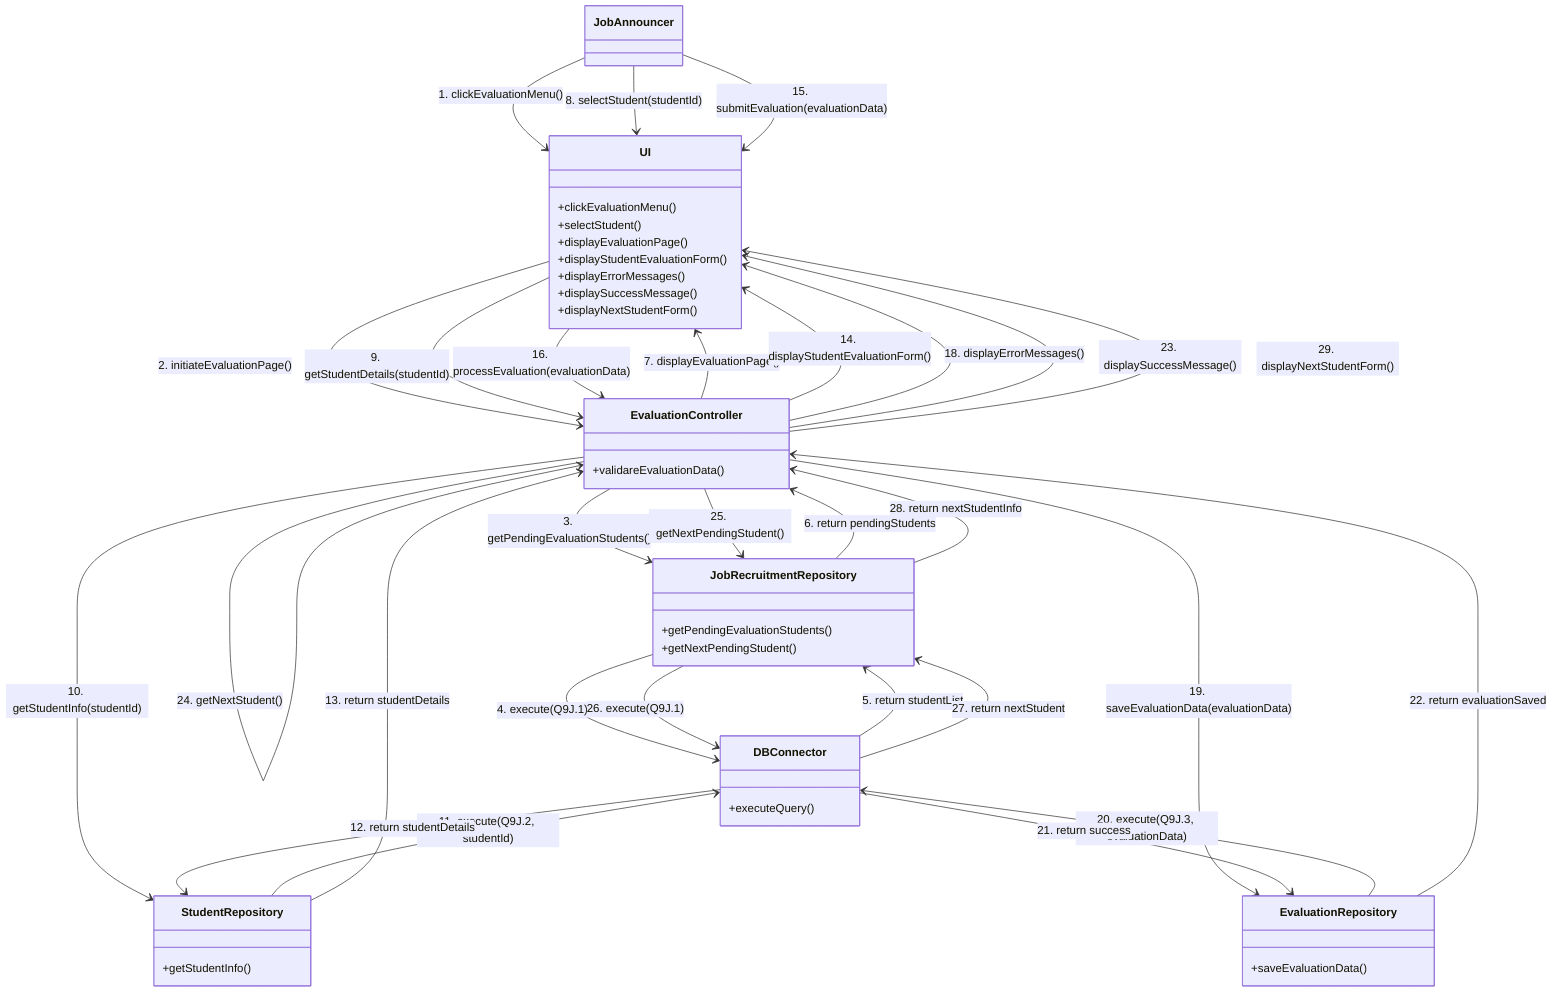 classDiagram
    JobAnnouncer --> UI: 1. clickEvaluationMenu()
    UI --> EvaluationController: 2. initiateEvaluationPage()
    EvaluationController --> JobRecruitmentRepository: 3. getPendingEvaluationStudents()
    JobRecruitmentRepository --> DBConnector: 4. execute(Q9J.1)
    DBConnector --> JobRecruitmentRepository: 5. return studentList
    JobRecruitmentRepository --> EvaluationController: 6. return pendingStudents
    EvaluationController --> UI: 7. displayEvaluationPage()

    JobAnnouncer --> UI: 8. selectStudent(studentId)
    UI --> EvaluationController: 9. getStudentDetails(studentId)
    EvaluationController --> StudentRepository: 10. getStudentInfo(studentId)
    StudentRepository --> DBConnector: 11. execute(Q9J.2, studentId)
    DBConnector --> StudentRepository: 12. return studentDetails
    StudentRepository --> EvaluationController: 13. return studentDetails
    EvaluationController --> UI: 14. displayStudentEvaluationForm()

    JobAnnouncer --> UI: 15. submitEvaluation(evaluationData)
    UI --> EvaluationController: 16. processEvaluation(evaluationData)
    EvaluationController --> EvaluationController: 17. validareEvaluationData()
    EvaluationController --> UI: 18. displayErrorMessages()
    EvaluationController --> EvaluationRepository: 19. saveEvaluationData(evaluationData)
    EvaluationRepository --> DBConnector: 20. execute(Q9J.3, evaluationData)
    DBConnector --> EvaluationRepository: 21. return success
    EvaluationRepository --> EvaluationController: 22. return evaluationSaved
    EvaluationController --> UI: 23. displaySuccessMessage()
    EvaluationController --> EvaluationController: 24. getNextStudent()
    EvaluationController --> JobRecruitmentRepository: 25. getNextPendingStudent()
    JobRecruitmentRepository --> DBConnector: 26. execute(Q9J.1)
    DBConnector --> JobRecruitmentRepository: 27. return nextStudent
    JobRecruitmentRepository --> EvaluationController: 28. return nextStudentInfo
    EvaluationController --> UI: 29. displayNextStudentForm()

    class JobAnnouncer {
        
    }

    class UI{
        +clickEvaluationMenu()
        +selectStudent()
        +displayEvaluationPage()
        +displayStudentEvaluationForm()
        +displayErrorMessages()
        +displaySuccessMessage()
        +displayNextStudentForm()
    }

    class EvaluationController{
        +validareEvaluationData()
    }

    class EvaluationRepository{
        +saveEvaluationData()
    }

    class StudentRepository{
        +getStudentInfo()
    }

    class JobRecruitmentRepository{
        +getPendingEvaluationStudents()
        +getNextPendingStudent()
    }

    class DBConnector{
        +executeQuery()
    }